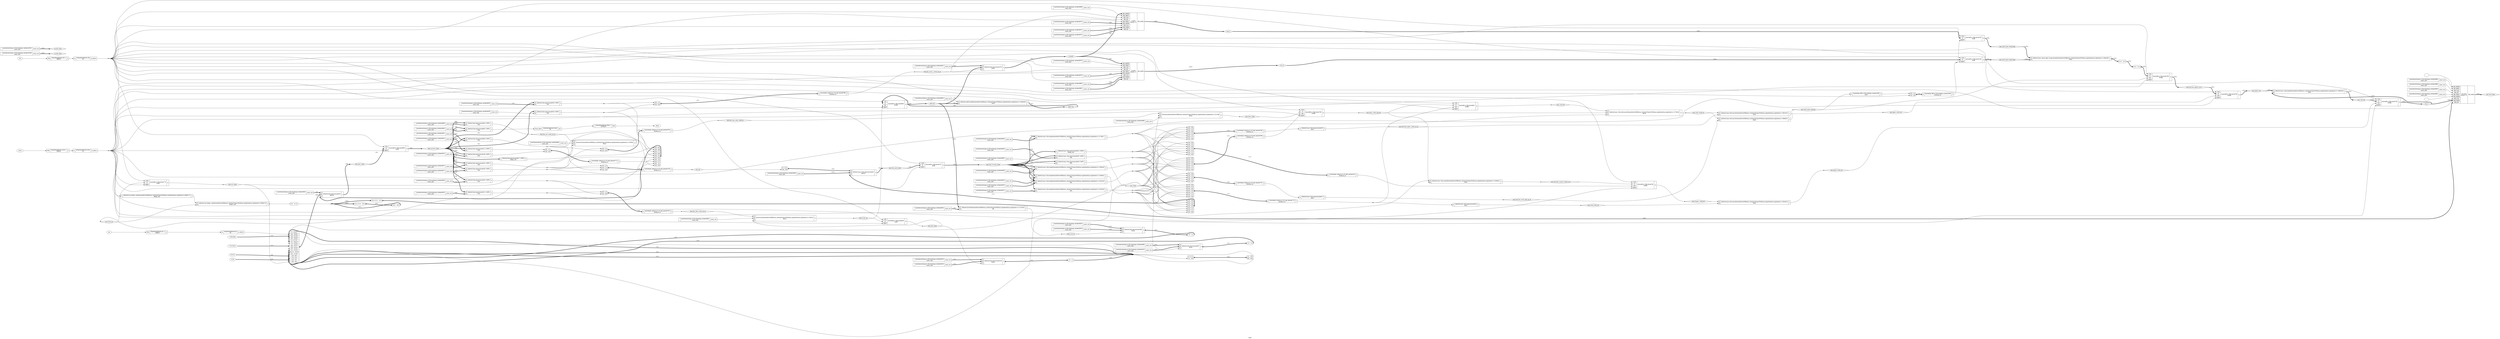 digraph "main" {
label="main";
rankdir="LR";
remincross=true;
n84 [ shape=diamond, label="a.addr0", color="black", fontcolor="black"];
n85 [ shape=diamond, label="a.read_data", color="black", fontcolor="black"];
n86 [ shape=diamond, label="add0.out", color="black", fontcolor="black"];
n87 [ shape=diamond, label="b.read_data", color="black", fontcolor="black"];
n88 [ shape=octagon, label="clk", color="black", fontcolor="black"];
n89 [ shape=diamond, label="cond_wire_in", color="black", fontcolor="black"];
n90 [ shape=octagon, label="done", color="black", fontcolor="black"];
n91 [ shape=diamond, label="fsm.current_state", color="black", fontcolor="black"];
n92 [ shape=diamond, label="fsm.fsm_idx0_write_en_in", color="black", fontcolor="black"];
n93 [ shape=diamond, label="fsm.fsm_mac_data_valid_in", color="black", fontcolor="black"];
n94 [ shape=diamond, label="fsm.fsm_out_write_en_in", color="black", fontcolor="black"];
n95 [ shape=diamond, label="fsm.fsm_read_a_write_en_in", color="black", fontcolor="black"];
n96 [ shape=diamond, label="fsm.idx0_done", color="black", fontcolor="black"];
n97 [ shape=diamond, label="fsm.next_state", color="black", fontcolor="black"];
n98 [ shape=diamond, label="fsm.out_done", color="black", fontcolor="black"];
n99 [ shape=octagon, label="go", color="black", fontcolor="black"];
n100 [ shape=diamond, label="idx0.out", color="black", fontcolor="black"];
n101 [ shape=diamond, label="idx0.write_en", color="black", fontcolor="black"];
n102 [ shape=diamond, label="mac.a", color="black", fontcolor="black"];
n103 [ shape=diamond, label="mac.add.out", color="black", fontcolor="black"];
n104 [ shape=diamond, label="mac.b", color="black", fontcolor="black"];
n105 [ shape=diamond, label="mac.c", color="black", fontcolor="black"];
n106 [ shape=diamond, label="mac.cond.out", color="black", fontcolor="black"];
n107 [ shape=diamond, label="mac.cond.write_en", color="black", fontcolor="black"];
n108 [ shape=diamond, label="mac.cond_wire0_in", color="black", fontcolor="black"];
n109 [ shape=diamond, label="mac.data_valid", color="black", fontcolor="black"];
n110 [ shape=diamond, label="mac.data_valid_reg.out", color="black", fontcolor="black"];
n111 [ shape=diamond, label="mac.done", color="black", fontcolor="black"];
n112 [ shape=diamond, label="mac.fsm.current_state", color="black", fontcolor="black"];
n113 [ shape=diamond, label="mac.fsm.fsm_mult_pipe_go_in", color="black", fontcolor="black"];
n114 [ shape=diamond, label="mac.fsm.fsm_pipe1_in_in", color="black", fontcolor="black"];
n115 [ shape=diamond, label="mac.fsm.fsm_pipe1_write_en_in", color="black", fontcolor="black"];
n116 [ shape=diamond, label="mac.fsm.fsm_stage2_valid_in_in", color="black", fontcolor="black"];
n117 [ shape=diamond, label="mac.fsm.next_state", color="black", fontcolor="black"];
n118 [ shape=diamond, label="mac.go", color="black", fontcolor="black"];
n119 [ shape=diamond, label="mac.mult_pipe.comp.go", color="black", fontcolor="black"];
n120 [ shape=diamond, label="mac.mult_pipe.comp.ltmp", color="black", fontcolor="black"];
n121 [ shape=diamond, label="mac.mult_pipe.comp.rtmp", color="black", fontcolor="black"];
n122 [ shape=diamond, label="mac.pipe1.out", color="black", fontcolor="black"];
n123 [ shape=diamond, label="mac.pipe1.write_en", color="black", fontcolor="black"];
n124 [ shape=diamond, label="mac.pipe2.write_en", color="black", fontcolor="black"];
n125 [ shape=diamond, label="mac.stage2_valid.out", color="black", fontcolor="black"];
n126 [ shape=diamond, label="out.read_data", color="black", fontcolor="black"];
n127 [ shape=diamond, label="out.write_en", color="black", fontcolor="black"];
n128 [ shape=octagon, label="reset", color="black", fontcolor="black"];
c130 [ shape=record, label="{{}|$auto$constmap.cc:36:constmap_worker$1000\nconst_unit|{<p129> const_out}}",  ];
c131 [ shape=record, label="{{}|$auto$constmap.cc:36:constmap_worker$1002\nconst_unit|{<p129> const_out}}",  ];
c132 [ shape=record, label="{{}|$auto$constmap.cc:36:constmap_worker$904\nconst_unit|{<p129> const_out}}",  ];
c133 [ shape=record, label="{{}|$auto$constmap.cc:36:constmap_worker$906\nconst_unit|{<p129> const_out}}",  ];
c134 [ shape=record, label="{{}|$auto$constmap.cc:36:constmap_worker$908\nconst_unit|{<p129> const_out}}",  ];
c135 [ shape=record, label="{{}|$auto$constmap.cc:36:constmap_worker$910\nconst_unit|{<p129> const_out}}",  ];
c136 [ shape=record, label="{{}|$auto$constmap.cc:36:constmap_worker$912\nconst_unit|{<p129> const_out}}",  ];
c137 [ shape=record, label="{{}|$auto$constmap.cc:36:constmap_worker$914\nconst_unit|{<p129> const_out}}",  ];
c138 [ shape=record, label="{{}|$auto$constmap.cc:36:constmap_worker$916\nconst_unit|{<p129> const_out}}",  ];
c139 [ shape=record, label="{{}|$auto$constmap.cc:36:constmap_worker$918\nconst_unit|{<p129> const_out}}",  ];
c140 [ shape=record, label="{{}|$auto$constmap.cc:36:constmap_worker$920\nconst_unit|{<p129> const_out}}",  ];
c141 [ shape=record, label="{{}|$auto$constmap.cc:36:constmap_worker$922\nconst_unit|{<p129> const_out}}",  ];
c142 [ shape=record, label="{{}|$auto$constmap.cc:36:constmap_worker$924\nconst_unit|{<p129> const_out}}",  ];
c143 [ shape=record, label="{{}|$auto$constmap.cc:36:constmap_worker$926\nconst_unit|{<p129> const_out}}",  ];
c144 [ shape=record, label="{{}|$auto$constmap.cc:36:constmap_worker$928\nconst_unit|{<p129> const_out}}",  ];
c145 [ shape=record, label="{{}|$auto$constmap.cc:36:constmap_worker$930\nconst_unit|{<p129> const_out}}",  ];
c146 [ shape=record, label="{{}|$auto$constmap.cc:36:constmap_worker$932\nconst_unit|{<p129> const_out}}",  ];
c147 [ shape=record, label="{{}|$auto$constmap.cc:36:constmap_worker$934\nconst_unit|{<p129> const_out}}",  ];
c148 [ shape=record, label="{{}|$auto$constmap.cc:36:constmap_worker$936\nconst_unit|{<p129> const_out}}",  ];
c149 [ shape=record, label="{{}|$auto$constmap.cc:36:constmap_worker$938\nconst_unit|{<p129> const_out}}",  ];
c150 [ shape=record, label="{{}|$auto$constmap.cc:36:constmap_worker$940\nconst_unit|{<p129> const_out}}",  ];
c151 [ shape=record, label="{{}|$auto$constmap.cc:36:constmap_worker$942\nconst_unit|{<p129> const_out}}",  ];
c152 [ shape=record, label="{{}|$auto$constmap.cc:36:constmap_worker$944\nconst_unit|{<p129> const_out}}",  ];
c153 [ shape=record, label="{{}|$auto$constmap.cc:36:constmap_worker$946\nconst_unit|{<p129> const_out}}",  ];
c154 [ shape=record, label="{{}|$auto$constmap.cc:36:constmap_worker$948\nconst_unit|{<p129> const_out}}",  ];
c155 [ shape=record, label="{{}|$auto$constmap.cc:36:constmap_worker$950\nconst_unit|{<p129> const_out}}",  ];
c156 [ shape=record, label="{{}|$auto$constmap.cc:36:constmap_worker$952\nconst_unit|{<p129> const_out}}",  ];
c157 [ shape=record, label="{{}|$auto$constmap.cc:36:constmap_worker$954\nconst_unit|{<p129> const_out}}",  ];
c158 [ shape=record, label="{{}|$auto$constmap.cc:36:constmap_worker$956\nconst_unit|{<p129> const_out}}",  ];
c159 [ shape=record, label="{{}|$auto$constmap.cc:36:constmap_worker$958\nconst_unit|{<p129> const_out}}",  ];
c160 [ shape=record, label="{{}|$auto$constmap.cc:36:constmap_worker$960\nconst_unit|{<p129> const_out}}",  ];
c161 [ shape=record, label="{{}|$auto$constmap.cc:36:constmap_worker$962\nconst_unit|{<p129> const_out}}",  ];
c162 [ shape=record, label="{{}|$auto$constmap.cc:36:constmap_worker$964\nconst_unit|{<p129> const_out}}",  ];
c163 [ shape=record, label="{{}|$auto$constmap.cc:36:constmap_worker$966\nconst_unit|{<p129> const_out}}",  ];
c164 [ shape=record, label="{{}|$auto$constmap.cc:36:constmap_worker$968\nconst_unit|{<p129> const_out}}",  ];
c165 [ shape=record, label="{{}|$auto$constmap.cc:36:constmap_worker$970\nconst_unit|{<p129> const_out}}",  ];
c166 [ shape=record, label="{{}|$auto$constmap.cc:36:constmap_worker$972\nconst_unit|{<p129> const_out}}",  ];
c167 [ shape=record, label="{{}|$auto$constmap.cc:36:constmap_worker$974\nconst_unit|{<p129> const_out}}",  ];
c168 [ shape=record, label="{{}|$auto$constmap.cc:36:constmap_worker$976\nconst_unit|{<p129> const_out}}",  ];
c169 [ shape=record, label="{{}|$auto$constmap.cc:36:constmap_worker$978\nconst_unit|{<p129> const_out}}",  ];
c170 [ shape=record, label="{{}|$auto$constmap.cc:36:constmap_worker$980\nconst_unit|{<p129> const_out}}",  ];
c171 [ shape=record, label="{{}|$auto$constmap.cc:36:constmap_worker$982\nconst_unit|{<p129> const_out}}",  ];
c172 [ shape=record, label="{{}|$auto$constmap.cc:36:constmap_worker$986\nconst_unit|{<p129> const_out}}",  ];
c173 [ shape=record, label="{{}|$auto$constmap.cc:36:constmap_worker$988\nconst_unit|{<p129> const_out}}",  ];
c174 [ shape=record, label="{{}|$auto$constmap.cc:36:constmap_worker$990\nconst_unit|{<p129> const_out}}",  ];
c175 [ shape=record, label="{{}|$auto$constmap.cc:36:constmap_worker$992\nconst_unit|{<p129> const_out}}",  ];
c180 [ shape=record, label="{{<p176> CLK|<p177> D|<p178> SRST}|$auto$ff.cc:266:slice$778\n$sdff|{<p179> Q}}",  ];
c182 [ shape=record, label="{{<p176> CLK|<p177> D|<p181> EN|<p178> SRST}|$auto$ff.cc:266:slice$780\n$sdffe|{<p179> Q}}",  ];
c183 [ shape=record, label="{{<p176> CLK|<p177> D|<p181> EN|<p178> SRST}|$auto$ff.cc:266:slice$782\n$sdffe|{<p179> Q}}",  ];
c184 [ shape=record, label="{{<p176> CLK|<p177> D|<p181> EN|<p178> SRST}|$auto$ff.cc:266:slice$784\n$sdffe|{<p179> Q}}",  ];
c185 [ shape=record, label="{{<p176> CLK|<p177> D|<p178> SRST}|$auto$ff.cc:266:slice$785\n$sdff|{<p179> Q}}",  ];
c186 [ shape=record, label="{{<p176> CLK|<p177> D|<p178> SRST}|$auto$ff.cc:266:slice$790\n$sdff|{<p179> Q}}",  ];
c187 [ shape=record, label="{{<p176> CLK|<p177> D|<p181> EN|<p178> SRST}|$auto$ff.cc:266:slice$796\n$sdffe|{<p179> Q}}",  ];
x0 [ shape=record, style=rounded, label="<s0> 31:0 - 31:0 ", color="black", fontcolor="black" ];
x0:e -> c187:p177:w [arrowhead=odiamond, arrowtail=odiamond, dir=both, color="black", fontcolor="black", style="setlinewidth(3)", label="<32>"];
c188 [ shape=record, label="{{<p176> CLK|<p177> D|<p178> SRST}|$auto$ff.cc:266:slice$797\n$sdff|{<p179> Q}}",  ];
c189 [ shape=record, label="{{<p176> CLK|<p177> D|<p181> EN|<p178> SRST}|$auto$ff.cc:266:slice$799\n$sdffe|{<p179> Q}}",  ];
c190 [ shape=record, label="{{<p176> CLK|<p177> D|<p181> EN|<p178> SRST}|$auto$ff.cc:266:slice$801\n$sdffe|{<p179> Q}}",  ];
c191 [ shape=record, label="{{<p176> CLK|<p177> D|<p181> EN|<p178> SRST}|$auto$ff.cc:266:slice$803\n$sdffe|{<p179> Q}}",  ];
c192 [ shape=record, label="{{<p176> CLK|<p177> D|<p178> SRST}|$auto$ff.cc:266:slice$804\n$sdff|{<p179> Q}}",  ];
c193 [ shape=record, label="{{<p176> CLK|<p177> D|<p178> SRST}|$auto$ff.cc:266:slice$805\n$sdff|{<p179> Q}}",  ];
c196 [ shape=record, label="{{<p194> A}|$auto$opt_dff.cc:250:combine_resets$786\n$not|{<p195> Y}}",  ];
c197 [ shape=record, label="{{<p194> A}|$auto$opt_dff.cc:254:combine_resets$789\n$reduce_or|{<p195> Y}}",  ];
x1 [ shape=record, style=rounded, label="<s1> 0:0 - 1:1 |<s0> 0:0 - 0:0 ", color="black", fontcolor="black" ];
x1:e -> c197:p194:w [arrowhead=odiamond, arrowtail=odiamond, dir=both, color="black", fontcolor="black", style="setlinewidth(3)", label="<2>"];
c198 [ shape=record, label="{{<p194> A}|$auto$opt_reduce.cc:131:opt_pmux$742\n$reduce_or|{<p195> Y}}",  ];
x2 [ shape=record, style=rounded, label="<s6> 0:0 - 6:6 |<s5> 0:0 - 5:5 |<s4> 0:0 - 4:4 |<s3> 0:0 - 3:3 |<s2> 0:0 - 2:2 |<s1> 0:0 - 1:1 |<s0> 0:0 - 0:0 ", color="black", fontcolor="black" ];
x2:e -> c198:p194:w [arrowhead=odiamond, arrowtail=odiamond, dir=both, color="black", fontcolor="black", style="setlinewidth(3)", label="<7>"];
c199 [ shape=record, label="{{<p194> A}|$auto$opt_reduce.cc:131:opt_pmux$746\n$reduce_or|{<p195> Y}}",  ];
x3 [ shape=record, style=rounded, label="<s6> 0:0 - 6:6 |<s5> 0:0 - 5:5 |<s4> 0:0 - 4:4 |<s3> 0:0 - 3:3 |<s2> 0:0 - 2:2 |<s1> 0:0 - 1:1 |<s0> 0:0 - 0:0 ", color="black", fontcolor="black" ];
x3:e -> c199:p194:w [arrowhead=odiamond, arrowtail=odiamond, dir=both, color="black", fontcolor="black", style="setlinewidth(3)", label="<7>"];
c200 [ shape=record, label="{{<p194> A}|$auto$opt_reduce.cc:131:opt_pmux$752\n$reduce_or|{<p195> Y}}",  ];
x4 [ shape=record, style=rounded, label="<s4> 0:0 - 4:4 |<s3> 0:0 - 3:3 |<s2> 0:0 - 2:2 |<s1> 0:0 - 1:1 |<s0> 0:0 - 0:0 ", color="black", fontcolor="black" ];
x4:e -> c200:p194:w [arrowhead=odiamond, arrowtail=odiamond, dir=both, color="black", fontcolor="black", style="setlinewidth(3)", label="<5>"];
c201 [ shape=record, label="{{<p194> A}|$auto$opt_reduce.cc:131:opt_pmux$756\n$reduce_or|{<p195> Y}}",  ];
x5 [ shape=record, style=rounded, label="<s2> 0:0 - 2:2 |<s1> 0:0 - 1:1 |<s0> 0:0 - 0:0 ", color="black", fontcolor="black" ];
x5:e -> c201:p194:w [arrowhead=odiamond, arrowtail=odiamond, dir=both, color="black", fontcolor="black", style="setlinewidth(3)", label="<3>"];
c202 [ shape=record, label="{{<p194> A}|$auto$opt_reduce.cc:131:opt_pmux$758\n$reduce_or|{<p195> Y}}",  ];
x6 [ shape=record, style=rounded, label="<s1> 0:0 - 1:1 |<s0> 0:0 - 0:0 ", color="black", fontcolor="black" ];
x6:e -> c202:p194:w [arrowhead=odiamond, arrowtail=odiamond, dir=both, color="black", fontcolor="black", style="setlinewidth(3)", label="<2>"];
c203 [ shape=record, label="{{<p194> A}|$auto$opt_reduce.cc:131:opt_pmux$762\n$reduce_or|{<p195> Y}}",  ];
x7 [ shape=record, style=rounded, label="<s1> 0:0 - 1:1 |<s0> 0:0 - 0:0 ", color="black", fontcolor="black" ];
x7:e -> c203:p194:w [arrowhead=odiamond, arrowtail=odiamond, dir=both, color="black", fontcolor="black", style="setlinewidth(3)", label="<2>"];
c204 [ shape=record, label="{{<p194> A}|$auto$opt_reduce.cc:131:opt_pmux$766\n$reduce_or|{<p195> Y}}",  ];
x8 [ shape=record, style=rounded, label="<s6> 0:0 - 6:6 |<s5> 0:0 - 5:5 |<s4> 0:0 - 4:4 |<s3> 0:0 - 3:3 |<s2> 0:0 - 2:2 |<s1> 0:0 - 1:1 |<s0> 0:0 - 0:0 ", color="black", fontcolor="black" ];
x8:e -> c204:p194:w [arrowhead=odiamond, arrowtail=odiamond, dir=both, color="black", fontcolor="black", style="setlinewidth(3)", label="<7>"];
c205 [ shape=record, label="{{<p194> A}|$auto$opt_reduce.cc:131:opt_pmux$768\n$reduce_or|{<p195> Y}}",  ];
x9 [ shape=record, style=rounded, label="<s1> 0:0 - 1:1 |<s0> 0:0 - 0:0 ", color="black", fontcolor="black" ];
x9:e -> c205:p194:w [arrowhead=odiamond, arrowtail=odiamond, dir=both, color="black", fontcolor="black", style="setlinewidth(3)", label="<2>"];
c206 [ shape=record, label="{{<p194> A}|$auto$opt_reduce.cc:131:opt_pmux$770\n$reduce_or|{<p195> Y}}",  ];
x10 [ shape=record, style=rounded, label="<s6> 0:0 - 6:6 |<s5> 0:0 - 5:5 |<s4> 0:0 - 4:4 |<s3> 0:0 - 3:3 |<s2> 0:0 - 2:2 |<s1> 0:0 - 1:1 |<s0> 0:0 - 0:0 ", color="black", fontcolor="black" ];
x10:e -> c206:p194:w [arrowhead=odiamond, arrowtail=odiamond, dir=both, color="black", fontcolor="black", style="setlinewidth(3)", label="<7>"];
c207 [ shape=record, label="{{<p194> A}|$auto$opt_reduce.cc:131:opt_pmux$772\n$reduce_or|{<p195> Y}}",  ];
x11 [ shape=record, style=rounded, label="<s1> 0:0 - 1:1 |<s0> 0:0 - 0:0 ", color="black", fontcolor="black" ];
x11:e -> c207:p194:w [arrowhead=odiamond, arrowtail=odiamond, dir=both, color="black", fontcolor="black", style="setlinewidth(3)", label="<2>"];
c209 [ shape=record, label="{{<p194> A|<p208> B}|$flatten&#9586;add0.$add$/home/kelvin/FABulous_fork/myProject/PnR/mac-pipelined/mac-pipelined.sv:1349$263\n$add|{<p195> Y}}",  ];
c210 [ shape=record, label="{{<p194> A|<p208> B}|$flatten&#9586;fsm.$procmux$492_CMP0\n$eq|{<p195> Y}}",  ];
c212 [ shape=record, label="{{<p194> A|<p208> B|<p211> S}|$flatten&#9586;fsm.$procmux$497\n$mux|{<p195> Y}}",  ];
x12 [ shape=record, style=rounded, label="<s0> 1:0 - 1:0 ", color="black", fontcolor="black" ];
c212:p195:e -> x12:w [arrowhead=odiamond, arrowtail=odiamond, dir=both, color="black", fontcolor="black", style="setlinewidth(3)", label="<2>"];
c213 [ shape=record, label="{{<p194> A|<p208> B}|$flatten&#9586;fsm.$procmux$500_CMP0\n$eq|{<p195> Y}}",  ];
c214 [ shape=record, label="{{<p194> A|<p208> B}|$flatten&#9586;fsm.$procmux$512_CMP0\n$eq|{<p195> Y}}",  ];
c215 [ shape=record, label="{{<p194> A|<p208> B|<p211> S}|$flatten&#9586;fsm.$procmux$528\n$mux|{<p195> Y}}",  ];
x13 [ shape=record, style=rounded, label="<s0> 1:0 - 2:1 ", color="black", fontcolor="black" ];
c215:p195:e -> x13:w [arrowhead=odiamond, arrowtail=odiamond, dir=both, color="black", fontcolor="black", style="setlinewidth(3)", label="<2>"];
c216 [ shape=record, label="{{<p194> A|<p208> B}|$flatten&#9586;fsm.$procmux$531_CMP0\n$eq|{<p195> Y}}",  ];
c217 [ shape=record, label="{{<p194> A|<p208> B}|$flatten&#9586;fsm.$procmux$542_CMP0\n$eq|{<p195> Y}}",  ];
c218 [ shape=record, label="{{<p194> A|<p208> B}|$flatten&#9586;fsm.$procmux$558_CMP0\n$eq|{<p195> Y}}",  ];
c219 [ shape=record, label="{{<p194> A|<p208> B|<p211> S}|$flatten&#9586;fsm.$procmux$568\n$mux|{<p195> Y}}",  ];
x14 [ shape=record, style=rounded, label="<s0> 1:0 - 3:2 ", color="black", fontcolor="black" ];
c219:p195:e -> x14:w [arrowhead=odiamond, arrowtail=odiamond, dir=both, color="black", fontcolor="black", style="setlinewidth(3)", label="<2>"];
c220 [ shape=record, label="{{<p194> A|<p208> B}|$flatten&#9586;fsm.$procmux$585_CMP0\n$eq|{<p195> Y}}",  ];
c221 [ shape=record, label="{{<p194> A|<p208> B}|$flatten&#9586;fsm.$procmux$600_CMP0\n$eq|{<p195> Y}}",  ];
c222 [ shape=record, label="{{<p194> A}|$flatten&#9586;fsm.$procmux$617_CMP0\n$logic_not|{<p195> Y}}",  ];
v16 [ label="7'0010001" ];
v17 [ label="7'0110011" ];
v18 [ label="4'0110" ];
v19 [ label="3'101" ];
c223 [ shape=record, label="{{<p194> A|<p208> B|<p211> S}|$flatten&#9586;fsm.$procmux$620\n$pmux|{<p195> Y}}",  ];
x15 [ shape=record, style=rounded, label="0 -&gt; 39:37 |<s15> 0:0 - 36:36 |<s14> 6:0 - 35:29 |<s13> 0:0 - 28:28 |0 -&gt; 27:27 |<s11> 2:1 - 26:25 |<s10> 1:1 - 24:24 |<s9> 6:0 - 23:17 |<s8> 0:0 - 16:16 |<s7> 2:1 - 15:14 |<s6> 2x 1:1 - 13:12 |<s4> 3:2 - 11:10 |<s3> 3:0 - 9:6 |<s2> 1:0 - 5:4 |<s1> 2:0 - 3:1 |<s0> 0:0 - 0:0 ", color="black", fontcolor="black" ];
x15:e -> c223:p208:w [arrowhead=odiamond, arrowtail=odiamond, dir=both, color="black", fontcolor="black", style="setlinewidth(3)", label="<40>"];
x20 [ shape=record, style=rounded, label="<s9> 0:0 - 9:9 |<s8> 0:0 - 8:8 |<s7> 0:0 - 7:7 |<s6> 0:0 - 6:6 |<s5> 0:0 - 5:5 |<s4> 0:0 - 4:4 |<s3> 0:0 - 3:3 |<s2> 0:0 - 2:2 |<s1> 0:0 - 1:1 |<s0> 0:0 - 0:0 ", color="black", fontcolor="black" ];
x20:e -> c223:p211:w [arrowhead=odiamond, arrowtail=odiamond, dir=both, color="black", fontcolor="black", style="setlinewidth(3)", label="<10>"];
c224 [ shape=record, label="{{<p194> A|<p208> B}|$flatten&#9586;fsm.$procmux$626_CMP0\n$eq|{<p195> Y}}",  ];
c225 [ shape=record, label="{{<p194> A|<p208> B}|$flatten&#9586;fsm.$procmux$630_CMP0\n$eq|{<p195> Y}}",  ];
c226 [ shape=record, label="{{<p194> A|<p208> B}|$flatten&#9586;fsm.$procmux$695_CMP0\n$eq|{<p195> Y}}",  ];
c227 [ shape=record, label="{{<p194> A|<p208> B|<p211> S}|$flatten&#9586;fsm.$procmux$703\n$mux|{<p195> Y}}",  ];
c228 [ shape=record, label="{{<p194> A|<p208> B}|$flatten&#9586;lt0.$lt$/home/kelvin/FABulous_fork/myProject/PnR/mac-pipelined/mac-pipelined.sv:1157$262\n$lt|{<p195> Y}}",  ];
c229 [ shape=record, label="{{<p194> A|<p208> B}|$flatten&#9586;mac.$ternary$/home/kelvin/FABulous_fork/myProject/PnR/mac-pipelined/mac-pipelined.sv:1854$16\n$and|{<p195> Y}}",  ];
c230 [ shape=record, label="{{<p194> A|<p208> B}|$flatten&#9586;mac.$ternary$/home/kelvin/FABulous_fork/myProject/PnR/mac-pipelined/mac-pipelined.sv:1866$20\n$and|{<p195> Y}}",  ];
c231 [ shape=record, label="{{<p194> A|<p208> B}|$flatten&#9586;mac.$ternary$/home/kelvin/FABulous_fork/myProject/PnR/mac-pipelined/mac-pipelined.sv:1881$24\n$and|{<p195> Y}}",  ];
c232 [ shape=record, label="{{<p194> A|<p208> B}|$flatten&#9586;mac.&#9586;add.$add$/home/kelvin/FABulous_fork/myProject/PnR/mac-pipelined/mac-pipelined.sv:1349$294\n$add|{<p195> Y}}",  ];
c233 [ shape=record, label="{{<p194> A|<p208> B}|$flatten&#9586;mac.&#9586;fsm.$and$/home/kelvin/FABulous_fork/myProject/PnR/mac-pipelined/mac-pipelined.sv:1590$43\n$and|{<p195> Y}}",  ];
c234 [ shape=record, label="{{<p194> A|<p208> B}|$flatten&#9586;mac.&#9586;fsm.$eq$/home/kelvin/FABulous_fork/myProject/PnR/mac-pipelined/mac-pipelined.sv:1579$27\n$eq|{<p195> Y}}",  ];
c235 [ shape=record, label="{{<p194> A|<p208> B}|$flatten&#9586;mac.&#9586;fsm.$eq$/home/kelvin/FABulous_fork/myProject/PnR/mac-pipelined/mac-pipelined.sv:1580$28\n$eq|{<p195> Y}}",  ];
c236 [ shape=record, label="{{<p194> A|<p208> B}|$flatten&#9586;mac.&#9586;fsm.$eq$/home/kelvin/FABulous_fork/myProject/PnR/mac-pipelined/mac-pipelined.sv:1581$29\n$eq|{<p195> Y}}",  ];
c237 [ shape=record, label="{{<p194> A|<p208> B}|$flatten&#9586;mac.&#9586;fsm.$eq$/home/kelvin/FABulous_fork/myProject/PnR/mac-pipelined/mac-pipelined.sv:1582$30\n$eq|{<p195> Y}}",  ];
c238 [ shape=record, label="{{<p194> A|<p208> B}|$flatten&#9586;mac.&#9586;fsm.$eq$/home/kelvin/FABulous_fork/myProject/PnR/mac-pipelined/mac-pipelined.sv:1590$42\n$eq|{<p195> Y}}",  ];
c239 [ shape=record, label="{{<p194> A}|$flatten&#9586;mac.&#9586;fsm.$procmux$401_CMP0\n$logic_not|{<p195> Y}}",  ];
c240 [ shape=record, label="{{<p194> A|<p208> B|<p211> S}|$flatten&#9586;mac.&#9586;fsm.$procmux$402\n$pmux|{<p195> Y}}",  ];
x21 [ shape=record, style=rounded, label="0 -&gt; 2:1 |<s0> 0:0 - 0:0 ", color="black", fontcolor="black" ];
x21:e -> c240:p194:w [arrowhead=odiamond, arrowtail=odiamond, dir=both, color="black", fontcolor="black", style="setlinewidth(3)", label="<3>"];
x22 [ shape=record, style=rounded, label="<s6> 0:0 - 6:6 |<s5> 0:0 - 5:5 |<s4> 0:0 - 4:4 |<s3> 0:0 - 3:3 |<s2> 0:0 - 2:2 |<s1> 0:0 - 1:1 |<s0> 0:0 - 0:0 ", color="black", fontcolor="black" ];
x22:e -> c240:p211:w [arrowhead=odiamond, arrowtail=odiamond, dir=both, color="black", fontcolor="black", style="setlinewidth(3)", label="<7>"];
c241 [ shape=record, label="{{<p194> A|<p208> B}|$flatten&#9586;mac.&#9586;fsm.$procmux$403_CMP0\n$eq|{<p195> Y}}",  ];
c242 [ shape=record, label="{{<p194> A|<p208> B}|$flatten&#9586;mac.&#9586;fsm.$procmux$409_CMP0\n$eq|{<p195> Y}}",  ];
c243 [ shape=record, label="{{<p194> A}|$flatten&#9586;mac.&#9586;fsm.$procmux$420\n$not|{<p195> Y}}",  ];
c244 [ shape=record, label="{{<p194> A}|$flatten&#9586;mac.&#9586;fsm.$procmux$429\n$not|{<p195> Y}}",  ];
c245 [ shape=record, label="{{<p194> A}|$flatten&#9586;mac.&#9586;fsm.$procmux$447\n$not|{<p195> Y}}",  ];
c246 [ shape=record, label="{{<p194> A|<p208> B|<p211> S}|$flatten&#9586;mac.&#9586;fsm.$ternary$/home/kelvin/FABulous_fork/myProject/PnR/mac-pipelined/mac-pipelined.sv:1579$34\n$mux|{<p195> Y}}",  ];
c247 [ shape=record, label="{{<p194> A|<p208> B}|$flatten&#9586;mac.&#9586;mult_pipe.&#9586;comp.$mul$/home/kelvin/FABulous_fork/myProject/PnR/mac-pipelined/mac-pipelined.sv:106$299\n$mul|{<p195> Y}}",  ];
x23 [ shape=record, style=rounded, label="<s0> 31:0 - 31:0 ", color="black", fontcolor="black" ];
c247:p195:e -> x23:w [arrowhead=odiamond, arrowtail=odiamond, dir=both, color="black", fontcolor="black", style="setlinewidth(3)", label="<32>"];
c248 [ shape=record, label="{{<p194> A|<p208> B}|$flatten&#9586;out.$logic_and$/home/kelvin/FABulous_fork/myProject/PnR/mac-pipelined/mac-pipelined.sv:806$276\n$logic_and|{<p195> Y}}",  ];
x24 [ shape=record, style=rounded, label="<s0> 0:0 - 31:31 ", color="black", fontcolor="black" ];
c248:p195:e -> x24:w [arrowhead=odiamond, arrowtail=odiamond, dir=both, color="black", fontcolor="black", label=""];
c249 [ shape=record, label="{{<p194> A}|$flatten&#9586;out.$logic_not$/home/kelvin/FABulous_fork/myProject/PnR/mac-pipelined/mac-pipelined.sv:806$275\n$logic_not|{<p195> Y}}",  ];
c252 [ shape=record, label="{{<p250> in}|$iopadmap$main.clk\nIO|{<p251> to_fabric}}",  ];
c255 [ shape=record, label="{{<p253> PAD}|$iopadmap$main.clk_1\nINBUF|{<p254> O}}",  ];
c258 [ shape=record, label="{{<p256> from_fabric}|$iopadmap$main.done\nIO|{<p257> out}}",  ];
c260 [ shape=record, label="{{<p259> I}|$iopadmap$main.done_1\nOUTBUF|{<p253> PAD}}",  ];
c261 [ shape=record, label="{{<p250> in}|$iopadmap$main.go\nIO|{<p251> to_fabric}}",  ];
c262 [ shape=record, label="{{<p253> PAD}|$iopadmap$main.go_1\nINBUF|{<p254> O}}",  ];
c263 [ shape=record, label="{{<p250> in}|$iopadmap$main.reset\nIO|{<p251> to_fabric}}",  ];
c264 [ shape=record, label="{{<p253> PAD}|$iopadmap$main.reset_1\nINBUF|{<p254> O}}",  ];
c265 [ shape=record, label="{{<p194> A|<p208> B|<p211> S}|$ternary$/home/kelvin/FABulous_fork/myProject/PnR/mac-pipelined/mac-pipelined.sv:2491$2\n$mux|{<p195> Y}}",  ];
c266 [ shape=record, label="{{<p194> A|<p208> B|<p211> S}|$ternary$/home/kelvin/FABulous_fork/myProject/PnR/mac-pipelined/mac-pipelined.sv:2500$4\n$mux|{<p195> Y}}",  ];
c267 [ shape=record, label="{{<p194> A|<p208> B|<p211> S}|$ternary$/home/kelvin/FABulous_fork/myProject/PnR/mac-pipelined/mac-pipelined.sv:2513$8\n$mux|{<p195> Y}}",  ];
c278 [ shape=record, label="{{<p268> RD_ADDR|<p269> RD_ARST|<p270> RD_CLK|<p271> RD_EN|<p272> RD_SRST|<p273> WR_ADDR|<p274> WR_CLK|<p275> WR_DATA|<p276> WR_EN}|a.mem\n$mem_v2|{<p277> RD_DATA}}",  ];
c279 [ shape=record, label="{{<p268> RD_ADDR|<p269> RD_ARST|<p270> RD_CLK|<p271> RD_EN|<p272> RD_SRST|<p273> WR_ADDR|<p274> WR_CLK|<p275> WR_DATA|<p276> WR_EN}|b.mem\n$mem_v2|{<p277> RD_DATA}}",  ];
v25 [ label="" ];
v26 [ label="" ];
c280 [ shape=record, label="{{<p268> RD_ADDR|<p269> RD_ARST|<p270> RD_CLK|<p271> RD_EN|<p272> RD_SRST|<p273> WR_ADDR|<p274> WR_CLK|<p275> WR_DATA|<p276> WR_EN}|out.mem\n$mem_v2|{<p277> RD_DATA}}",  ];
x27 [ shape=record, style=rounded, label="<s31> 32x 31:31 - 31:0 ", color="black", fontcolor="black" ];
x27:e -> c280:p276:w [arrowhead=odiamond, arrowtail=odiamond, dir=both, color="black", fontcolor="black", style="setlinewidth(3)", label="<32>"];
x28 [ shape=record, style=rounded, label="0 -&gt; 1:1 |<s0> 1:1 - 0:0 ", color="black", fontcolor="black" ];
x29 [ shape=record, style=rounded, label="<s1> 1:1 - 3:3 |<s0> 0:0 - 0:0 ", color="black", fontcolor="black" ];
x28:e -> x29:w [arrowhead=odiamond, arrowtail=odiamond, dir=both, color="black", fontcolor="black", style="setlinewidth(3)", label="<2>"];
x30 [ shape=record, style=rounded, label="<s30> 31x 31:31 - 30:0 ", color="black", fontcolor="black" ];
x31 [ shape=record, style=rounded, label="<s0> 30:0 - 30:0 ", color="black", fontcolor="black" ];
x30:e -> x31:w [arrowhead=odiamond, arrowtail=odiamond, dir=both, color="black", fontcolor="black", style="setlinewidth(3)", label="<31>"];
c132:p129:e -> c209:p194:w [color="black", fontcolor="black", label=""];
c141:p129:e -> c217:p208:w [color="black", fontcolor="black", style="setlinewidth(3)", label="<3>"];
c191:p179:e -> n100:w [color="black", fontcolor="black", style="setlinewidth(3)", label="<4>"];
n100:e -> c209:p208:w [color="black", fontcolor="black", style="setlinewidth(3)", label="<4>"];
n100:e -> c227:p208:w [color="black", fontcolor="black", style="setlinewidth(3)", label="<4>"];
n100:e -> c228:p194:w [color="black", fontcolor="black", style="setlinewidth(3)", label="<4>"];
c265:p195:e -> n101:w [color="black", fontcolor="black", label=""];
n101:e -> c191:p181:w [color="black", fontcolor="black", label=""];
n101:e -> c192:p177:w [color="black", fontcolor="black", label=""];
c278:p277:e -> n102:w [color="black", fontcolor="black", style="setlinewidth(3)", label="<32>"];
n102:e -> c185:p177:w [color="black", fontcolor="black", style="setlinewidth(3)", label="<32>"];
c232:p195:e -> n103:w [color="black", fontcolor="black", style="setlinewidth(3)", label="<32>"];
n103:e -> c183:p177:w [color="black", fontcolor="black", style="setlinewidth(3)", label="<32>"];
c279:p277:e -> n104:w [color="black", fontcolor="black", style="setlinewidth(3)", label="<32>"];
n104:e -> c186:p177:w [color="black", fontcolor="black", style="setlinewidth(3)", label="<32>"];
c183:p179:e -> n105:w [color="black", fontcolor="black", style="setlinewidth(3)", label="<32>"];
n105:e -> c232:p208:w [color="black", fontcolor="black", style="setlinewidth(3)", label="<32>"];
n105:e -> c280:p275:w [color="black", fontcolor="black", style="setlinewidth(3)", label="<32>"];
c190:p179:e -> n106:w [color="black", fontcolor="black", label=""];
n106:e -> c246:p194:w [color="black", fontcolor="black", label=""];
c243:p195:e -> n107:w [color="black", fontcolor="black", label=""];
n107:e -> c229:p208:w [color="black", fontcolor="black", label=""];
c246:p195:e -> n108:w [color="black", fontcolor="black", label=""];
n108:e -> c230:p194:w [color="black", fontcolor="black", label=""];
n108:e -> c231:p194:w [color="black", fontcolor="black", label=""];
c267:p195:e -> n109:w [color="black", fontcolor="black", label=""];
n109:e -> c189:p177:w [color="black", fontcolor="black", label=""];
c142:p129:e -> c218:p208:w [color="black", fontcolor="black", style="setlinewidth(3)", label="<3>"];
c189:p179:e -> n110:w [color="black", fontcolor="black", label=""];
n110:e -> c190:p177:w [color="black", fontcolor="black", label=""];
n110:e -> c233:p208:w [color="black", fontcolor="black", label=""];
n110:e -> c246:p208:w [color="black", fontcolor="black", label=""];
c241:p195:e -> n111:w [color="black", fontcolor="black", label=""];
n111:e -> c212:p211:w [color="black", fontcolor="black", label=""];
n111:e -> c267:p211:w [color="black", fontcolor="black", label=""];
n111:e -> x10:s6:w [color="black", fontcolor="black", label=""];
n111:e -> x15:s13:w [color="black", fontcolor="black", label=""];
n111:e -> x15:s8:w [color="black", fontcolor="black", label=""];
n111:e -> x22:s0:w [color="black", fontcolor="black", label=""];
n111:e -> x2:s6:w [color="black", fontcolor="black", label=""];
n111:e -> x3:s6:w [color="black", fontcolor="black", label=""];
n111:e -> x4:s4:w [color="black", fontcolor="black", label=""];
n111:e -> x8:s6:w [color="black", fontcolor="black", label=""];
c188:p179:e -> n112:w [color="black", fontcolor="black", style="setlinewidth(3)", label="<3>"];
n112:e -> c234:p194:w [color="black", fontcolor="black", style="setlinewidth(3)", label="<3>"];
n112:e -> c235:p194:w [color="black", fontcolor="black", style="setlinewidth(3)", label="<3>"];
n112:e -> c236:p194:w [color="black", fontcolor="black", style="setlinewidth(3)", label="<3>"];
n112:e -> c237:p194:w [color="black", fontcolor="black", style="setlinewidth(3)", label="<3>"];
n112:e -> c238:p194:w [color="black", fontcolor="black", style="setlinewidth(3)", label="<3>"];
n112:e -> c239:p194:w [color="black", fontcolor="black", style="setlinewidth(3)", label="<3>"];
n112:e -> c241:p194:w [color="black", fontcolor="black", style="setlinewidth(3)", label="<3>"];
n112:e -> c242:p194:w [color="black", fontcolor="black", style="setlinewidth(3)", label="<3>"];
c245:p195:e -> n113:w [color="black", fontcolor="black", label=""];
n113:e -> c230:p208:w [color="black", fontcolor="black", label=""];
c187:p179:e -> n114:w [color="black", fontcolor="black", style="setlinewidth(3)", label="<32>"];
n114:e -> c184:p177:w [color="black", fontcolor="black", style="setlinewidth(3)", label="<32>"];
c244:p195:e -> n115:w [color="black", fontcolor="black", label=""];
n115:e -> c231:p208:w [color="black", fontcolor="black", label=""];
c233:p195:e -> n116:w [color="black", fontcolor="black", label=""];
n116:e -> c182:p177:w [color="black", fontcolor="black", label=""];
c240:p195:e -> n117:w [color="black", fontcolor="black", style="setlinewidth(3)", label="<3>"];
n117:e -> c188:p177:w [color="black", fontcolor="black", style="setlinewidth(3)", label="<3>"];
c201:p195:e -> n118:w [color="black", fontcolor="black", label=""];
n118:e -> x21:s0:w [color="black", fontcolor="black", label=""];
c230:p195:e -> n119:w [color="black", fontcolor="black", label=""];
n119:e -> c187:p181:w [color="black", fontcolor="black", label=""];
n119:e -> c196:p194:w [color="black", fontcolor="black", label=""];
c143:p129:e -> c219:p194:w [color="black", fontcolor="black", style="setlinewidth(3)", label="<2>"];
c185:p179:e -> n120:w [color="black", fontcolor="black", style="setlinewidth(3)", label="<32>"];
n120:e -> c247:p194:w [color="black", fontcolor="black", style="setlinewidth(3)", label="<32>"];
c186:p179:e -> n121:w [color="black", fontcolor="black", style="setlinewidth(3)", label="<32>"];
n121:e -> c247:p208:w [color="black", fontcolor="black", style="setlinewidth(3)", label="<32>"];
c184:p179:e -> n122:w [color="black", fontcolor="black", style="setlinewidth(3)", label="<32>"];
n122:e -> c232:p194:w [color="black", fontcolor="black", style="setlinewidth(3)", label="<32>"];
c231:p195:e -> n123:w [color="black", fontcolor="black", label=""];
n123:e -> c184:p181:w [color="black", fontcolor="black", label=""];
c229:p195:e -> n124:w [color="black", fontcolor="black", label=""];
n124:e -> c183:p181:w [color="black", fontcolor="black", label=""];
c182:p179:e -> n125:w [color="black", fontcolor="black", label=""];
n125:e -> c229:p194:w [color="black", fontcolor="black", label=""];
c280:p277:e -> n126:w [color="black", fontcolor="black", style="setlinewidth(3)", label="<32>"];
c266:p195:e -> n127:w [color="black", fontcolor="black", label=""];
n127:e -> c180:p177:w [color="black", fontcolor="black", label=""];
n127:e -> c248:p208:w [color="black", fontcolor="black", label=""];
n128:e -> c264:p253:w [color="black", fontcolor="black", label=""];
c144:p129:e -> c219:p208:w [color="black", fontcolor="black", style="setlinewidth(3)", label="<2>"];
c145:p129:e -> c220:p208:w [color="black", fontcolor="black", style="setlinewidth(3)", label="<2>"];
c146:p129:e -> c221:p208:w [color="black", fontcolor="black", style="setlinewidth(3)", label="<2>"];
c147:p129:e -> c223:p194:w [color="black", fontcolor="black", style="setlinewidth(3)", label="<4>"];
c148:p129:e -> c224:p208:w [color="black", fontcolor="black", style="setlinewidth(3)", label="<3>"];
c149:p129:e -> c225:p208:w [color="black", fontcolor="black", label=""];
c150:p129:e -> c226:p208:w [color="black", fontcolor="black", style="setlinewidth(3)", label="<4>"];
c133:p129:e -> c210:p208:w [color="black", fontcolor="black", style="setlinewidth(3)", label="<4>"];
c151:p129:e -> c227:p194:w [color="black", fontcolor="black", style="setlinewidth(3)", label="<4>"];
c152:p129:e -> c228:p208:w [color="black", fontcolor="black", style="setlinewidth(3)", label="<4>"];
c153:p129:e -> c234:p208:w [color="black", fontcolor="black", style="setlinewidth(3)", label="<2>"];
c154:p129:e -> c235:p208:w [color="black", fontcolor="black", style="setlinewidth(3)", label="<2>"];
c155:p129:e -> c236:p208:w [color="black", fontcolor="black", style="setlinewidth(3)", label="<3>"];
c156:p129:e -> c237:p208:w [color="black", fontcolor="black", style="setlinewidth(3)", label="<3>"];
c157:p129:e -> c238:p208:w [color="black", fontcolor="black", style="setlinewidth(3)", label="<3>"];
c158:p129:e -> c240:p208:w [color="black", fontcolor="black", style="setlinewidth(3)", label="<21>"];
c159:p129:e -> c241:p208:w [color="black", fontcolor="black", style="setlinewidth(3)", label="<3>"];
c160:p129:e -> c242:p208:w [color="black", fontcolor="black", label=""];
c134:p129:e -> c212:p194:w [color="black", fontcolor="black", style="setlinewidth(3)", label="<2>"];
c161:p129:e -> c265:p208:w [color="black", fontcolor="black", label=""];
c162:p129:e -> c266:p208:w [color="black", fontcolor="black", label=""];
c163:p129:e -> c267:p208:w [color="black", fontcolor="black", label=""];
c164:p129:e -> c278:p269:w [color="black", fontcolor="black", label=""];
c165:p129:e -> c278:p273:w [color="black", fontcolor="black", style="setlinewidth(3)", label="<4>"];
c166:p129:e -> c278:p275:w [color="black", fontcolor="black", style="setlinewidth(3)", label="<32>"];
c167:p129:e -> c278:p276:w [color="black", fontcolor="black", style="setlinewidth(3)", label="<32>"];
c168:p129:e -> c279:p269:w [color="black", fontcolor="black", label=""];
c169:p129:e -> c279:p273:w [color="black", fontcolor="black", style="setlinewidth(3)", label="<4>"];
c170:p129:e -> c279:p275:w [color="black", fontcolor="black", style="setlinewidth(3)", label="<32>"];
c135:p129:e -> c212:p208:w [color="black", fontcolor="black", style="setlinewidth(3)", label="<2>"];
c171:p129:e -> c279:p276:w [color="black", fontcolor="black", style="setlinewidth(3)", label="<32>"];
c172:p129:e -> c280:p269:w [color="black", fontcolor="black", label=""];
c173:p129:e -> c280:p270:w [color="black", fontcolor="black", label=""];
c174:p129:e -> c280:p271:w [color="black", fontcolor="black", label=""];
c175:p129:e -> c280:p272:w [color="black", fontcolor="black", label=""];
n45 [ shape=point ];
c197:p195:e -> n45:w [color="black", fontcolor="black", label=""];
n45:e -> c185:p178:w [color="black", fontcolor="black", label=""];
n45:e -> c186:p178:w [color="black", fontcolor="black", label=""];
c198:p195:e -> c182:p181:w [color="black", fontcolor="black", label=""];
n47 [ shape=point ];
c206:p195:e -> n47:w [color="black", fontcolor="black", label=""];
n47:e -> c190:p181:w [color="black", fontcolor="black", label=""];
n47:e -> c243:p194:w [color="black", fontcolor="black", label=""];
c199:p195:e -> c244:p194:w [color="black", fontcolor="black", label=""];
c200:p195:e -> c245:p194:w [color="black", fontcolor="black", label=""];
c136:p129:e -> c213:p208:w [color="black", fontcolor="black", style="setlinewidth(3)", label="<4>"];
c204:p195:e -> c189:p181:w [color="black", fontcolor="black", label=""];
c207:p195:e -> x20:s2:w [color="black", fontcolor="black", label=""];
c196:p195:e -> x1:s1:w [color="black", fontcolor="black", label=""];
x12:s0:e -> x15:s2:w [color="black", fontcolor="black", style="setlinewidth(3)", label="<2>"];
n54 [ shape=point ];
x13:s0:e -> n54:w [color="black", fontcolor="black", style="setlinewidth(3)", label="<2>"];
x29:s0:e -> n54:w [color="black", fontcolor="black", label=""];
x29:s1:e -> n54:w [color="black", fontcolor="black", label=""];
n54:e -> x15:s10:w [color="black", fontcolor="black", label=""];
n54:e -> x15:s11:w [color="black", fontcolor="black", style="setlinewidth(3)", label="<2>"];
n54:e -> x15:s6:w [color="black", fontcolor="black", style="setlinewidth(3)", label="<2>"];
n54:e -> x15:s7:w [color="black", fontcolor="black", style="setlinewidth(3)", label="<2>"];
n54:e -> x28:s0:w [color="black", fontcolor="black", label=""];
x14:s0:e -> x15:s4:w [color="black", fontcolor="black", style="setlinewidth(3)", label="<2>"];
x23:s0:e -> x0:s0:w [color="black", fontcolor="black", style="setlinewidth(3)", label="<32>"];
n57 [ shape=point ];
c213:p195:e -> n57:w [color="black", fontcolor="black", label=""];
n57:e -> x20:s1:w [color="black", fontcolor="black", label=""];
n57:e -> x5:s2:w [color="black", fontcolor="black", label=""];
c214:p195:e -> x11:s1:w [color="black", fontcolor="black", label=""];
n59 [ shape=point ];
c216:p195:e -> n59:w [color="black", fontcolor="black", label=""];
n59:e -> x20:s3:w [color="black", fontcolor="black", label=""];
n59:e -> x7:s1:w [color="black", fontcolor="black", label=""];
c137:p129:e -> c214:p208:w [color="black", fontcolor="black", style="setlinewidth(3)", label="<4>"];
n60 [ shape=point ];
c217:p195:e -> n60:w [color="black", fontcolor="black", label=""];
n60:e -> x20:s4:w [color="black", fontcolor="black", label=""];
n60:e -> x5:s1:w [color="black", fontcolor="black", label=""];
n60:e -> x6:s1:w [color="black", fontcolor="black", label=""];
c218:p195:e -> x11:s0:w [color="black", fontcolor="black", label=""];
n62 [ shape=point ];
c220:p195:e -> n62:w [color="black", fontcolor="black", label=""];
n62:e -> x20:s6:w [color="black", fontcolor="black", label=""];
n62:e -> x7:s0:w [color="black", fontcolor="black", label=""];
n63 [ shape=point ];
c221:p195:e -> n63:w [color="black", fontcolor="black", label=""];
n63:e -> x20:s7:w [color="black", fontcolor="black", label=""];
n63:e -> x5:s0:w [color="black", fontcolor="black", label=""];
n63:e -> x6:s0:w [color="black", fontcolor="black", label=""];
c222:p195:e -> x20:s9:w [color="black", fontcolor="black", label=""];
n65 [ shape=point ];
c224:p195:e -> n65:w [color="black", fontcolor="black", label=""];
n65:e -> x20:s5:w [color="black", fontcolor="black", label=""];
n65:e -> x9:s1:w [color="black", fontcolor="black", label=""];
n66 [ shape=point ];
c225:p195:e -> n66:w [color="black", fontcolor="black", label=""];
n66:e -> x20:s8:w [color="black", fontcolor="black", label=""];
n66:e -> x9:s0:w [color="black", fontcolor="black", label=""];
n67 [ shape=point ];
c234:p195:e -> n67:w [color="black", fontcolor="black", label=""];
n67:e -> c246:p211:w [color="black", fontcolor="black", label=""];
n67:e -> x22:s5:w [color="black", fontcolor="black", label=""];
n67:e -> x2:s0:w [color="black", fontcolor="black", label=""];
n67:e -> x3:s0:w [color="black", fontcolor="black", label=""];
n67:e -> x8:s0:w [color="black", fontcolor="black", label=""];
n68 [ shape=point ];
c235:p195:e -> n68:w [color="black", fontcolor="black", label=""];
n68:e -> x10:s0:w [color="black", fontcolor="black", label=""];
n68:e -> x22:s4:w [color="black", fontcolor="black", label=""];
n68:e -> x2:s1:w [color="black", fontcolor="black", label=""];
n68:e -> x3:s1:w [color="black", fontcolor="black", label=""];
n68:e -> x8:s1:w [color="black", fontcolor="black", label=""];
n69 [ shape=point ];
c236:p195:e -> n69:w [color="black", fontcolor="black", label=""];
n69:e -> x10:s1:w [color="black", fontcolor="black", label=""];
n69:e -> x22:s3:w [color="black", fontcolor="black", label=""];
n69:e -> x2:s2:w [color="black", fontcolor="black", label=""];
n69:e -> x3:s2:w [color="black", fontcolor="black", label=""];
n69:e -> x8:s2:w [color="black", fontcolor="black", label=""];
c138:p129:e -> c215:p194:w [color="black", fontcolor="black", style="setlinewidth(3)", label="<2>"];
n70 [ shape=point ];
c237:p195:e -> n70:w [color="black", fontcolor="black", label=""];
n70:e -> x10:s2:w [color="black", fontcolor="black", label=""];
n70:e -> x22:s2:w [color="black", fontcolor="black", label=""];
n70:e -> x2:s3:w [color="black", fontcolor="black", label=""];
n70:e -> x4:s0:w [color="black", fontcolor="black", label=""];
n70:e -> x8:s3:w [color="black", fontcolor="black", label=""];
n71 [ shape=point ];
c238:p195:e -> n71:w [color="black", fontcolor="black", label=""];
n71:e -> c233:p194:w [color="black", fontcolor="black", label=""];
n71:e -> x10:s3:w [color="black", fontcolor="black", label=""];
n71:e -> x22:s1:w [color="black", fontcolor="black", label=""];
n71:e -> x3:s3:w [color="black", fontcolor="black", label=""];
n71:e -> x4:s1:w [color="black", fontcolor="black", label=""];
n71:e -> x8:s4:w [color="black", fontcolor="black", label=""];
n72 [ shape=point ];
c239:p195:e -> n72:w [color="black", fontcolor="black", label=""];
n72:e -> x10:s4:w [color="black", fontcolor="black", label=""];
n72:e -> x2:s4:w [color="black", fontcolor="black", label=""];
n72:e -> x3:s4:w [color="black", fontcolor="black", label=""];
n72:e -> x4:s2:w [color="black", fontcolor="black", label=""];
n72:e -> x8:s5:w [color="black", fontcolor="black", label=""];
n73 [ shape=point ];
c242:p195:e -> n73:w [color="black", fontcolor="black", label=""];
n73:e -> x10:s5:w [color="black", fontcolor="black", label=""];
n73:e -> x22:s6:w [color="black", fontcolor="black", label=""];
n73:e -> x2:s5:w [color="black", fontcolor="black", label=""];
n73:e -> x3:s5:w [color="black", fontcolor="black", label=""];
n73:e -> x4:s3:w [color="black", fontcolor="black", label=""];
n74 [ shape=point ];
x24:s0:e -> n74:w [color="black", fontcolor="black", label=""];
x31:s0:e -> n74:w [color="black", fontcolor="black", style="setlinewidth(3)", label="<31>"];
n74:e -> x27:s31:w [color="black", fontcolor="black", style="setlinewidth(3)", label="<32>"];
n74:e -> x30:s30:w [color="black", fontcolor="black", style="setlinewidth(3)", label="<31>"];
c249:p195:e -> c248:p194:w [color="black", fontcolor="black", label=""];
n76 [ shape=point ];
c252:p251:e -> n76:w [color="black", fontcolor="black", label=""];
n76:e -> c180:p176:w [color="black", fontcolor="black", label=""];
n76:e -> c182:p176:w [color="black", fontcolor="black", label=""];
n76:e -> c183:p176:w [color="black", fontcolor="black", label=""];
n76:e -> c184:p176:w [color="black", fontcolor="black", label=""];
n76:e -> c185:p176:w [color="black", fontcolor="black", label=""];
n76:e -> c186:p176:w [color="black", fontcolor="black", label=""];
n76:e -> c187:p176:w [color="black", fontcolor="black", label=""];
n76:e -> c188:p176:w [color="black", fontcolor="black", label=""];
n76:e -> c189:p176:w [color="black", fontcolor="black", label=""];
n76:e -> c190:p176:w [color="black", fontcolor="black", label=""];
n76:e -> c191:p176:w [color="black", fontcolor="black", label=""];
n76:e -> c192:p176:w [color="black", fontcolor="black", label=""];
n76:e -> c193:p176:w [color="black", fontcolor="black", label=""];
n76:e -> c278:p270:w [color="black", fontcolor="black", label=""];
n76:e -> c278:p274:w [color="black", fontcolor="black", label=""];
n76:e -> c279:p270:w [color="black", fontcolor="black", label=""];
n76:e -> c279:p274:w [color="black", fontcolor="black", label=""];
n76:e -> c280:p274:w [color="black", fontcolor="black", label=""];
c255:p254:e -> c252:p250:w [color="black", fontcolor="black", label=""];
c226:p195:e -> c258:p256:w [color="black", fontcolor="black", label=""];
c258:p257:e -> c260:p259:w [color="black", fontcolor="black", label=""];
c139:p129:e -> c215:p208:w [color="black", fontcolor="black", style="setlinewidth(3)", label="<2>"];
c261:p251:e -> x15:s15:w [color="black", fontcolor="black", label=""];
c262:p254:e -> c261:p250:w [color="black", fontcolor="black", label=""];
n82 [ shape=point ];
c263:p251:e -> n82:w [color="black", fontcolor="black", label=""];
n82:e -> c180:p178:w [color="black", fontcolor="black", label=""];
n82:e -> c182:p178:w [color="black", fontcolor="black", label=""];
n82:e -> c183:p178:w [color="black", fontcolor="black", label=""];
n82:e -> c184:p178:w [color="black", fontcolor="black", label=""];
n82:e -> c187:p178:w [color="black", fontcolor="black", label=""];
n82:e -> c188:p178:w [color="black", fontcolor="black", label=""];
n82:e -> c189:p178:w [color="black", fontcolor="black", label=""];
n82:e -> c190:p178:w [color="black", fontcolor="black", label=""];
n82:e -> c191:p178:w [color="black", fontcolor="black", label=""];
n82:e -> c192:p178:w [color="black", fontcolor="black", label=""];
n82:e -> c193:p178:w [color="black", fontcolor="black", label=""];
n82:e -> c249:p194:w [color="black", fontcolor="black", label=""];
n82:e -> c278:p272:w [color="black", fontcolor="black", label=""];
n82:e -> c279:p272:w [color="black", fontcolor="black", label=""];
n82:e -> x1:s0:w [color="black", fontcolor="black", label=""];
c264:p254:e -> c263:p250:w [color="black", fontcolor="black", label=""];
c227:p195:e -> n84:w [color="black", fontcolor="black", style="setlinewidth(3)", label="<4>"];
n84:e -> c278:p268:w [color="black", fontcolor="black", style="setlinewidth(3)", label="<4>"];
n84:e -> c279:p268:w [color="black", fontcolor="black", style="setlinewidth(3)", label="<4>"];
c130:p129:e -> n85:w [color="black", fontcolor="black", style="setlinewidth(3)", label="<32>"];
c209:p195:e -> n86:w [color="black", fontcolor="black", style="setlinewidth(3)", label="<4>"];
n86:e -> c191:p177:w [color="black", fontcolor="black", style="setlinewidth(3)", label="<4>"];
c131:p129:e -> n87:w [color="black", fontcolor="black", style="setlinewidth(3)", label="<32>"];
n88:e -> c255:p253:w [color="black", fontcolor="black", label=""];
c228:p195:e -> n89:w [color="black", fontcolor="black", label=""];
n89:e -> c219:p211:w [color="black", fontcolor="black", label=""];
c140:p129:e -> c216:p208:w [color="black", fontcolor="black", style="setlinewidth(3)", label="<3>"];
c260:p253:e -> n90:w [color="black", fontcolor="black", label=""];
c193:p179:e -> n91:w [color="black", fontcolor="black", style="setlinewidth(3)", label="<4>"];
n91:e -> c210:p194:w [color="black", fontcolor="black", style="setlinewidth(3)", label="<4>"];
n91:e -> c213:p194:w [color="black", fontcolor="black", style="setlinewidth(3)", label="<4>"];
n91:e -> c214:p194:w [color="black", fontcolor="black", style="setlinewidth(3)", label="<4>"];
n91:e -> c216:p194:w [color="black", fontcolor="black", style="setlinewidth(3)", label="<4>"];
n91:e -> c217:p194:w [color="black", fontcolor="black", style="setlinewidth(3)", label="<4>"];
n91:e -> c218:p194:w [color="black", fontcolor="black", style="setlinewidth(3)", label="<4>"];
n91:e -> c220:p194:w [color="black", fontcolor="black", style="setlinewidth(3)", label="<4>"];
n91:e -> c221:p194:w [color="black", fontcolor="black", style="setlinewidth(3)", label="<4>"];
n91:e -> c222:p194:w [color="black", fontcolor="black", style="setlinewidth(3)", label="<4>"];
n91:e -> c224:p194:w [color="black", fontcolor="black", style="setlinewidth(3)", label="<4>"];
n91:e -> c225:p194:w [color="black", fontcolor="black", style="setlinewidth(3)", label="<4>"];
n91:e -> c226:p194:w [color="black", fontcolor="black", style="setlinewidth(3)", label="<4>"];
c203:p195:e -> n92:w [color="black", fontcolor="black", label=""];
n92:e -> c265:p194:w [color="black", fontcolor="black", label=""];
c202:p195:e -> n93:w [color="black", fontcolor="black", label=""];
n93:e -> c267:p194:w [color="black", fontcolor="black", label=""];
c210:p195:e -> n94:w [color="black", fontcolor="black", label=""];
n94:e -> c266:p194:w [color="black", fontcolor="black", label=""];
n94:e -> x20:s0:w [color="black", fontcolor="black", label=""];
c205:p195:e -> n95:w [color="black", fontcolor="black", label=""];
n95:e -> c227:p211:w [color="black", fontcolor="black", label=""];
n95:e -> c278:p271:w [color="black", fontcolor="black", label=""];
n95:e -> c279:p271:w [color="black", fontcolor="black", label=""];
c192:p179:e -> n96:w [color="black", fontcolor="black", label=""];
n96:e -> c215:p211:w [color="black", fontcolor="black", label=""];
n96:e -> c265:p211:w [color="black", fontcolor="black", label=""];
c223:p195:e -> n97:w [color="black", fontcolor="black", style="setlinewidth(3)", label="<4>"];
n97:e -> c193:p177:w [color="black", fontcolor="black", style="setlinewidth(3)", label="<4>"];
c180:p179:e -> n98:w [color="black", fontcolor="black", label=""];
n98:e -> c266:p211:w [color="black", fontcolor="black", label=""];
n98:e -> x15:s0:w [color="black", fontcolor="black", label=""];
n99:e -> c262:p253:w [color="black", fontcolor="black", label=""];
v16:e -> x15:s14:w [color="black", fontcolor="black", style="setlinewidth(3)", label="<7>"];
v17:e -> x15:s9:w [color="black", fontcolor="black", style="setlinewidth(3)", label="<7>"];
v18:e -> x15:s3:w [color="black", fontcolor="black", style="setlinewidth(3)", label="<4>"];
v19:e -> x15:s1:w [color="black", fontcolor="black", style="setlinewidth(3)", label="<3>"];
v25:e -> c280:p268:w [color="black", fontcolor="black", label=""];
v26:e -> c280:p273:w [color="black", fontcolor="black", label=""];
}
